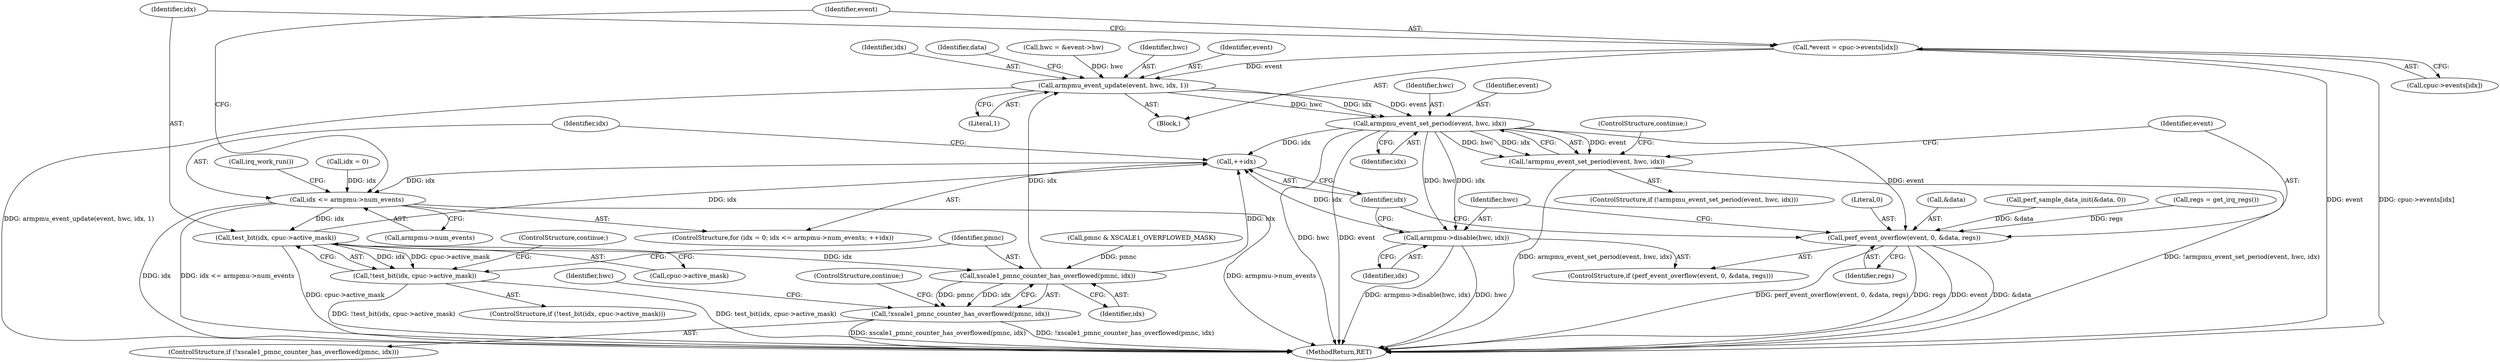 digraph "1_linux_a8b0ca17b80e92faab46ee7179ba9e99ccb61233_2@array" {
"1000151" [label="(Call,*event = cpuc->events[idx])"];
"1000179" [label="(Call,armpmu_event_update(event, hwc, idx, 1))"];
"1000195" [label="(Call,armpmu_event_set_period(event, hwc, idx))"];
"1000147" [label="(Call,++idx)"];
"1000142" [label="(Call,idx <= armpmu->num_events)"];
"1000161" [label="(Call,test_bit(idx, cpuc->active_mask))"];
"1000160" [label="(Call,!test_bit(idx, cpuc->active_mask))"];
"1000169" [label="(Call,xscale1_pmnc_counter_has_overflowed(pmnc, idx))"];
"1000168" [label="(Call,!xscale1_pmnc_counter_has_overflowed(pmnc, idx))"];
"1000194" [label="(Call,!armpmu_event_set_period(event, hwc, idx))"];
"1000201" [label="(Call,perf_event_overflow(event, 0, &data, regs))"];
"1000207" [label="(Call,armpmu->disable(hwc, idx))"];
"1000204" [label="(Call,&data)"];
"1000171" [label="(Identifier,idx)"];
"1000149" [label="(Block,)"];
"1000121" [label="(Call,pmnc & XSCALE1_OVERFLOWED_MASK)"];
"1000151" [label="(Call,*event = cpuc->events[idx])"];
"1000201" [label="(Call,perf_event_overflow(event, 0, &data, regs))"];
"1000162" [label="(Identifier,idx)"];
"1000153" [label="(Call,cpuc->events[idx])"];
"1000147" [label="(Call,++idx)"];
"1000160" [label="(Call,!test_bit(idx, cpuc->active_mask))"];
"1000167" [label="(ControlStructure,if (!xscale1_pmnc_counter_has_overflowed(pmnc, idx)))"];
"1000193" [label="(ControlStructure,if (!armpmu_event_set_period(event, hwc, idx)))"];
"1000202" [label="(Identifier,event)"];
"1000198" [label="(Identifier,idx)"];
"1000129" [label="(Call,perf_sample_data_init(&data, 0))"];
"1000126" [label="(Call,regs = get_irq_regs())"];
"1000208" [label="(Identifier,hwc)"];
"1000197" [label="(Identifier,hwc)"];
"1000152" [label="(Identifier,event)"];
"1000180" [label="(Identifier,event)"];
"1000195" [label="(Call,armpmu_event_set_period(event, hwc, idx))"];
"1000194" [label="(Call,!armpmu_event_set_period(event, hwc, idx))"];
"1000210" [label="(Call,irq_work_run())"];
"1000139" [label="(Call,idx = 0)"];
"1000182" [label="(Identifier,idx)"];
"1000159" [label="(ControlStructure,if (!test_bit(idx, cpuc->active_mask)))"];
"1000163" [label="(Call,cpuc->active_mask)"];
"1000161" [label="(Call,test_bit(idx, cpuc->active_mask))"];
"1000186" [label="(Identifier,data)"];
"1000170" [label="(Identifier,pmnc)"];
"1000143" [label="(Identifier,idx)"];
"1000174" [label="(Identifier,hwc)"];
"1000168" [label="(Call,!xscale1_pmnc_counter_has_overflowed(pmnc, idx))"];
"1000166" [label="(ControlStructure,continue;)"];
"1000200" [label="(ControlStructure,if (perf_event_overflow(event, 0, &data, regs)))"];
"1000148" [label="(Identifier,idx)"];
"1000173" [label="(Call,hwc = &event->hw)"];
"1000183" [label="(Literal,1)"];
"1000220" [label="(MethodReturn,RET)"];
"1000179" [label="(Call,armpmu_event_update(event, hwc, idx, 1))"];
"1000138" [label="(ControlStructure,for (idx = 0; idx <= armpmu->num_events; ++idx))"];
"1000199" [label="(ControlStructure,continue;)"];
"1000209" [label="(Identifier,idx)"];
"1000169" [label="(Call,xscale1_pmnc_counter_has_overflowed(pmnc, idx))"];
"1000206" [label="(Identifier,regs)"];
"1000172" [label="(ControlStructure,continue;)"];
"1000142" [label="(Call,idx <= armpmu->num_events)"];
"1000203" [label="(Literal,0)"];
"1000196" [label="(Identifier,event)"];
"1000181" [label="(Identifier,hwc)"];
"1000207" [label="(Call,armpmu->disable(hwc, idx))"];
"1000144" [label="(Call,armpmu->num_events)"];
"1000151" -> "1000149"  [label="AST: "];
"1000151" -> "1000153"  [label="CFG: "];
"1000152" -> "1000151"  [label="AST: "];
"1000153" -> "1000151"  [label="AST: "];
"1000162" -> "1000151"  [label="CFG: "];
"1000151" -> "1000220"  [label="DDG: event"];
"1000151" -> "1000220"  [label="DDG: cpuc->events[idx]"];
"1000151" -> "1000179"  [label="DDG: event"];
"1000179" -> "1000149"  [label="AST: "];
"1000179" -> "1000183"  [label="CFG: "];
"1000180" -> "1000179"  [label="AST: "];
"1000181" -> "1000179"  [label="AST: "];
"1000182" -> "1000179"  [label="AST: "];
"1000183" -> "1000179"  [label="AST: "];
"1000186" -> "1000179"  [label="CFG: "];
"1000179" -> "1000220"  [label="DDG: armpmu_event_update(event, hwc, idx, 1)"];
"1000173" -> "1000179"  [label="DDG: hwc"];
"1000169" -> "1000179"  [label="DDG: idx"];
"1000179" -> "1000195"  [label="DDG: event"];
"1000179" -> "1000195"  [label="DDG: hwc"];
"1000179" -> "1000195"  [label="DDG: idx"];
"1000195" -> "1000194"  [label="AST: "];
"1000195" -> "1000198"  [label="CFG: "];
"1000196" -> "1000195"  [label="AST: "];
"1000197" -> "1000195"  [label="AST: "];
"1000198" -> "1000195"  [label="AST: "];
"1000194" -> "1000195"  [label="CFG: "];
"1000195" -> "1000220"  [label="DDG: hwc"];
"1000195" -> "1000220"  [label="DDG: event"];
"1000195" -> "1000147"  [label="DDG: idx"];
"1000195" -> "1000194"  [label="DDG: event"];
"1000195" -> "1000194"  [label="DDG: hwc"];
"1000195" -> "1000194"  [label="DDG: idx"];
"1000195" -> "1000201"  [label="DDG: event"];
"1000195" -> "1000207"  [label="DDG: hwc"];
"1000195" -> "1000207"  [label="DDG: idx"];
"1000147" -> "1000138"  [label="AST: "];
"1000147" -> "1000148"  [label="CFG: "];
"1000148" -> "1000147"  [label="AST: "];
"1000143" -> "1000147"  [label="CFG: "];
"1000147" -> "1000142"  [label="DDG: idx"];
"1000207" -> "1000147"  [label="DDG: idx"];
"1000169" -> "1000147"  [label="DDG: idx"];
"1000161" -> "1000147"  [label="DDG: idx"];
"1000142" -> "1000138"  [label="AST: "];
"1000142" -> "1000144"  [label="CFG: "];
"1000143" -> "1000142"  [label="AST: "];
"1000144" -> "1000142"  [label="AST: "];
"1000152" -> "1000142"  [label="CFG: "];
"1000210" -> "1000142"  [label="CFG: "];
"1000142" -> "1000220"  [label="DDG: idx <= armpmu->num_events"];
"1000142" -> "1000220"  [label="DDG: armpmu->num_events"];
"1000142" -> "1000220"  [label="DDG: idx"];
"1000139" -> "1000142"  [label="DDG: idx"];
"1000142" -> "1000161"  [label="DDG: idx"];
"1000161" -> "1000160"  [label="AST: "];
"1000161" -> "1000163"  [label="CFG: "];
"1000162" -> "1000161"  [label="AST: "];
"1000163" -> "1000161"  [label="AST: "];
"1000160" -> "1000161"  [label="CFG: "];
"1000161" -> "1000220"  [label="DDG: cpuc->active_mask"];
"1000161" -> "1000160"  [label="DDG: idx"];
"1000161" -> "1000160"  [label="DDG: cpuc->active_mask"];
"1000161" -> "1000169"  [label="DDG: idx"];
"1000160" -> "1000159"  [label="AST: "];
"1000166" -> "1000160"  [label="CFG: "];
"1000170" -> "1000160"  [label="CFG: "];
"1000160" -> "1000220"  [label="DDG: !test_bit(idx, cpuc->active_mask)"];
"1000160" -> "1000220"  [label="DDG: test_bit(idx, cpuc->active_mask)"];
"1000169" -> "1000168"  [label="AST: "];
"1000169" -> "1000171"  [label="CFG: "];
"1000170" -> "1000169"  [label="AST: "];
"1000171" -> "1000169"  [label="AST: "];
"1000168" -> "1000169"  [label="CFG: "];
"1000169" -> "1000168"  [label="DDG: pmnc"];
"1000169" -> "1000168"  [label="DDG: idx"];
"1000121" -> "1000169"  [label="DDG: pmnc"];
"1000168" -> "1000167"  [label="AST: "];
"1000172" -> "1000168"  [label="CFG: "];
"1000174" -> "1000168"  [label="CFG: "];
"1000168" -> "1000220"  [label="DDG: xscale1_pmnc_counter_has_overflowed(pmnc, idx)"];
"1000168" -> "1000220"  [label="DDG: !xscale1_pmnc_counter_has_overflowed(pmnc, idx)"];
"1000194" -> "1000193"  [label="AST: "];
"1000199" -> "1000194"  [label="CFG: "];
"1000202" -> "1000194"  [label="CFG: "];
"1000194" -> "1000220"  [label="DDG: !armpmu_event_set_period(event, hwc, idx)"];
"1000194" -> "1000220"  [label="DDG: armpmu_event_set_period(event, hwc, idx)"];
"1000201" -> "1000200"  [label="AST: "];
"1000201" -> "1000206"  [label="CFG: "];
"1000202" -> "1000201"  [label="AST: "];
"1000203" -> "1000201"  [label="AST: "];
"1000204" -> "1000201"  [label="AST: "];
"1000206" -> "1000201"  [label="AST: "];
"1000208" -> "1000201"  [label="CFG: "];
"1000148" -> "1000201"  [label="CFG: "];
"1000201" -> "1000220"  [label="DDG: perf_event_overflow(event, 0, &data, regs)"];
"1000201" -> "1000220"  [label="DDG: regs"];
"1000201" -> "1000220"  [label="DDG: event"];
"1000201" -> "1000220"  [label="DDG: &data"];
"1000129" -> "1000201"  [label="DDG: &data"];
"1000126" -> "1000201"  [label="DDG: regs"];
"1000207" -> "1000200"  [label="AST: "];
"1000207" -> "1000209"  [label="CFG: "];
"1000208" -> "1000207"  [label="AST: "];
"1000209" -> "1000207"  [label="AST: "];
"1000148" -> "1000207"  [label="CFG: "];
"1000207" -> "1000220"  [label="DDG: hwc"];
"1000207" -> "1000220"  [label="DDG: armpmu->disable(hwc, idx)"];
}
